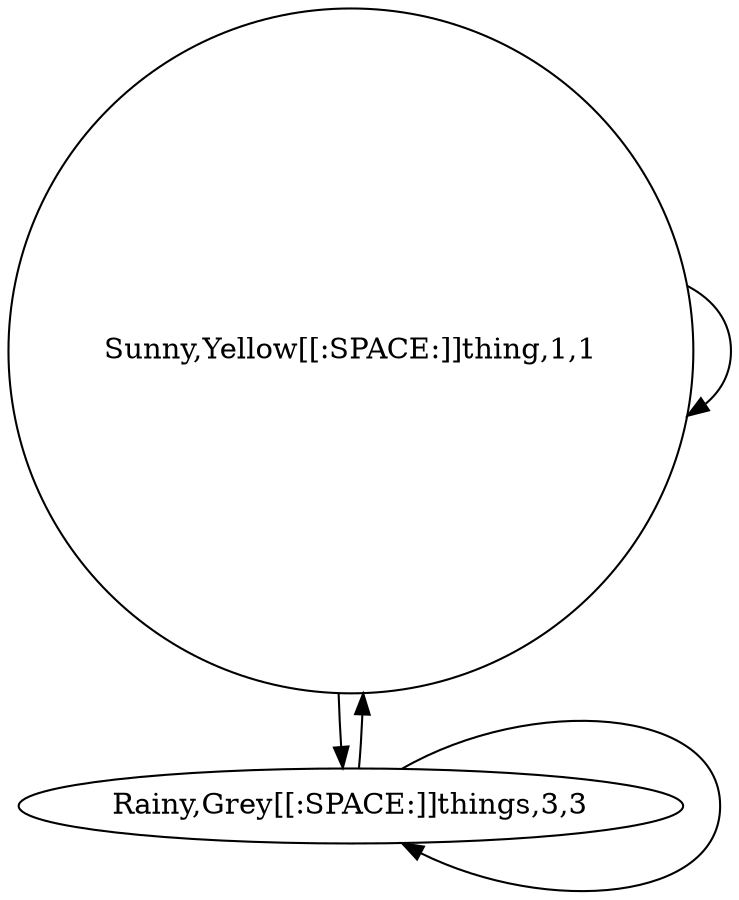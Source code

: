 digraph G {
0[label="Sunny,Yellow[[:SPACE:]]thing,1,1", regular="1"];
1[label="Rainy,Grey[[:SPACE:]]things,3,3", regular="0"];
0->0 ;
0->1 ;
1->0 ;
1->1 ;
}
